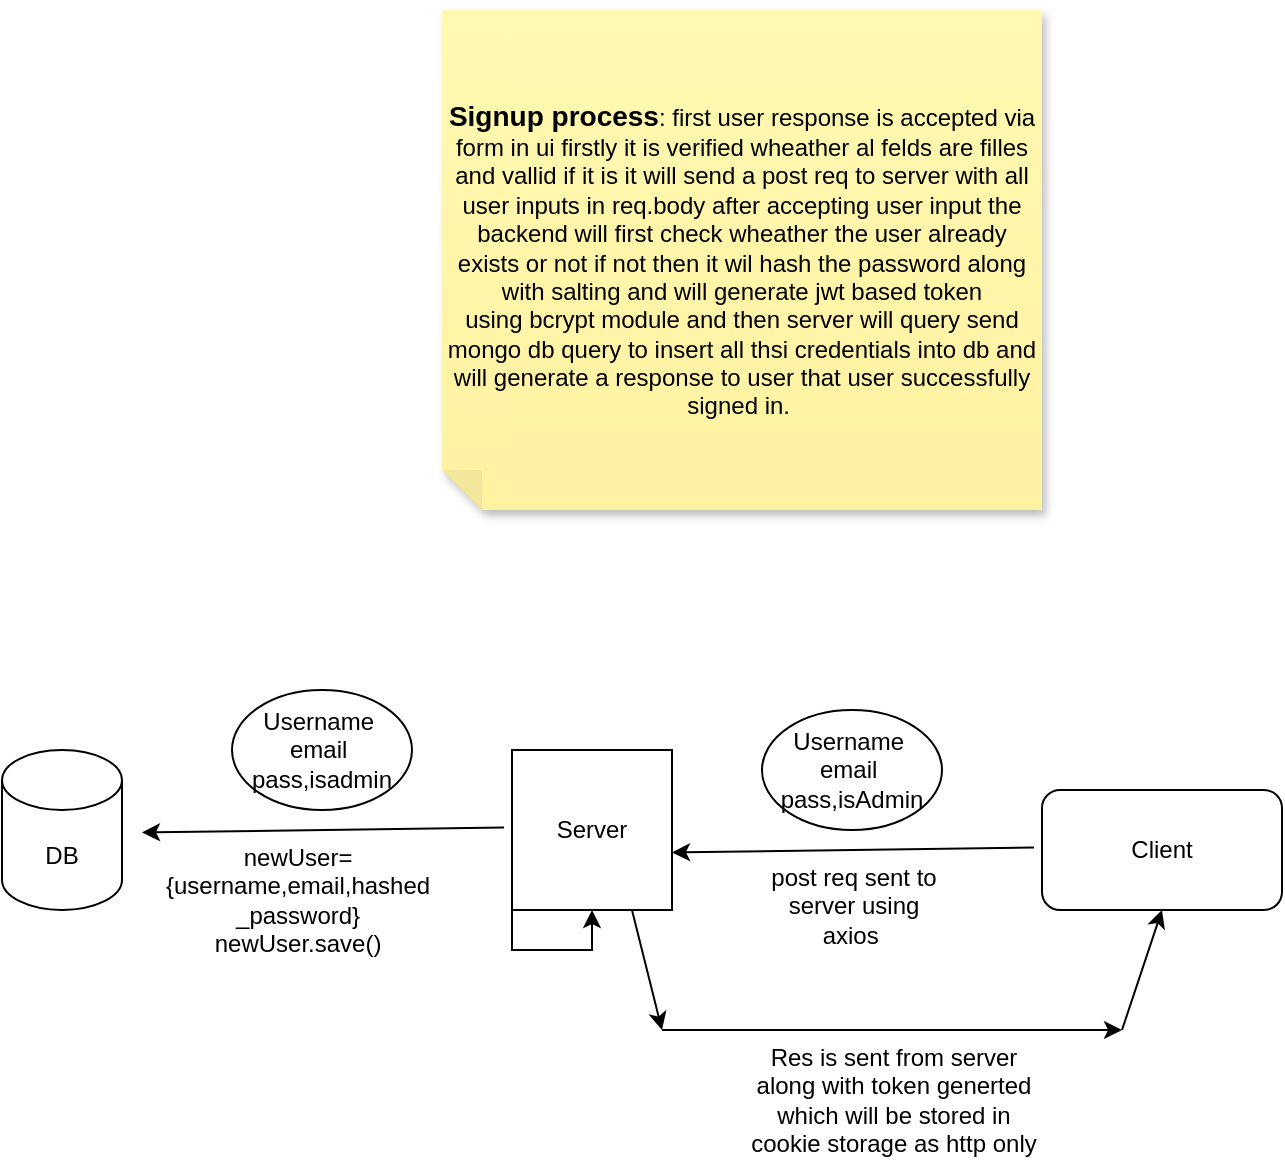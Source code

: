 <mxfile version="26.0.16">
  <diagram name="Page-1" id="Z99IIkKWXr4IUzGCByrZ">
    <mxGraphModel dx="906" dy="1562" grid="1" gridSize="10" guides="1" tooltips="1" connect="1" arrows="1" fold="1" page="1" pageScale="1" pageWidth="850" pageHeight="1100" math="0" shadow="0">
      <root>
        <mxCell id="0" />
        <mxCell id="1" parent="0" />
        <mxCell id="NhjL-Q-qyRTkD1DAVS1f-1" value="Server" style="whiteSpace=wrap;html=1;aspect=fixed;" vertex="1" parent="1">
          <mxGeometry x="345" y="190" width="80" height="80" as="geometry" />
        </mxCell>
        <mxCell id="NhjL-Q-qyRTkD1DAVS1f-2" style="edgeStyle=orthogonalEdgeStyle;rounded=0;orthogonalLoop=1;jettySize=auto;html=1;exitX=0;exitY=1;exitDx=0;exitDy=0;" edge="1" parent="1" source="NhjL-Q-qyRTkD1DAVS1f-1" target="NhjL-Q-qyRTkD1DAVS1f-1">
          <mxGeometry relative="1" as="geometry" />
        </mxCell>
        <mxCell id="NhjL-Q-qyRTkD1DAVS1f-3" value="Client" style="rounded=1;whiteSpace=wrap;html=1;" vertex="1" parent="1">
          <mxGeometry x="610" y="210" width="120" height="60" as="geometry" />
        </mxCell>
        <mxCell id="NhjL-Q-qyRTkD1DAVS1f-4" value="DB" style="shape=cylinder3;whiteSpace=wrap;html=1;boundedLbl=1;backgroundOutline=1;size=15;" vertex="1" parent="1">
          <mxGeometry x="90" y="190" width="60" height="80" as="geometry" />
        </mxCell>
        <mxCell id="NhjL-Q-qyRTkD1DAVS1f-7" value="" style="endArrow=classic;html=1;rounded=0;exitX=-0.033;exitY=0.627;exitDx=0;exitDy=0;exitPerimeter=0;entryX=1;entryY=0.75;entryDx=0;entryDy=0;" edge="1" parent="1">
          <mxGeometry width="50" height="50" relative="1" as="geometry">
            <mxPoint x="606.04" y="238.81" as="sourcePoint" />
            <mxPoint x="425" y="241.19" as="targetPoint" />
          </mxGeometry>
        </mxCell>
        <mxCell id="NhjL-Q-qyRTkD1DAVS1f-8" value="&lt;b&gt;&lt;font style=&quot;font-size: 14px;&quot;&gt;Signup process&lt;/font&gt;&lt;/b&gt;: first user response is accepted via form in ui firstly it is verified wheather al felds are filles and vallid if it is it will send a post req to server with all user inputs in req.body after accepting user input the backend will first check wheather the user already exists or not if not then it wil hash the password along with salting and will generate jwt based token&lt;div&gt;using bcrypt module and then server will query send mongo db query to insert all thsi credentials into db and will generate a response to user that user successfully signed in.&amp;nbsp;&lt;/div&gt;" style="shape=note;whiteSpace=wrap;html=1;backgroundOutline=1;fontColor=#000000;darkOpacity=0.05;fillColor=#FFF9B2;strokeColor=none;fillStyle=solid;direction=west;gradientDirection=north;gradientColor=#FFF2A1;shadow=1;size=20;pointerEvents=1;" vertex="1" parent="1">
          <mxGeometry x="310" y="-180" width="300" height="250" as="geometry" />
        </mxCell>
        <mxCell id="NhjL-Q-qyRTkD1DAVS1f-9" value="Username&amp;nbsp;&lt;div&gt;email&amp;nbsp;&lt;/div&gt;&lt;div&gt;pass,isAdmin&lt;/div&gt;" style="ellipse;whiteSpace=wrap;html=1;" vertex="1" parent="1">
          <mxGeometry x="470" y="170" width="90" height="60" as="geometry" />
        </mxCell>
        <mxCell id="NhjL-Q-qyRTkD1DAVS1f-10" value="&lt;div style=&quot;text-align: center;&quot;&gt;post req sent to server using axios&amp;nbsp;&lt;/div&gt;" style="text;whiteSpace=wrap;html=1;" vertex="1" parent="1">
          <mxGeometry x="470" y="240" width="90" height="70" as="geometry" />
        </mxCell>
        <mxCell id="NhjL-Q-qyRTkD1DAVS1f-11" value="" style="endArrow=classic;html=1;rounded=0;exitX=-0.033;exitY=0.627;exitDx=0;exitDy=0;exitPerimeter=0;entryX=1;entryY=0.75;entryDx=0;entryDy=0;" edge="1" parent="1">
          <mxGeometry width="50" height="50" relative="1" as="geometry">
            <mxPoint x="341.04" y="228.81" as="sourcePoint" />
            <mxPoint x="160" y="231.19" as="targetPoint" />
          </mxGeometry>
        </mxCell>
        <mxCell id="NhjL-Q-qyRTkD1DAVS1f-12" value="Username&amp;nbsp;&lt;div&gt;email&amp;nbsp;&lt;/div&gt;&lt;div&gt;pass,isadmin&lt;/div&gt;" style="ellipse;whiteSpace=wrap;html=1;" vertex="1" parent="1">
          <mxGeometry x="205" y="160" width="90" height="60" as="geometry" />
        </mxCell>
        <mxCell id="NhjL-Q-qyRTkD1DAVS1f-13" value="&lt;div style=&quot;text-align: center;&quot;&gt;newUser={username,email,hashed&lt;/div&gt;&lt;div style=&quot;text-align: center;&quot;&gt;_password}&lt;/div&gt;&lt;div style=&quot;text-align: center;&quot;&gt;newUser.save()&lt;/div&gt;" style="text;whiteSpace=wrap;html=1;" vertex="1" parent="1">
          <mxGeometry x="170" y="230" width="90" height="70" as="geometry" />
        </mxCell>
        <mxCell id="NhjL-Q-qyRTkD1DAVS1f-14" value="" style="endArrow=classic;html=1;rounded=0;" edge="1" parent="1">
          <mxGeometry width="50" height="50" relative="1" as="geometry">
            <mxPoint x="420" y="330" as="sourcePoint" />
            <mxPoint x="650" y="330" as="targetPoint" />
          </mxGeometry>
        </mxCell>
        <mxCell id="NhjL-Q-qyRTkD1DAVS1f-15" value="" style="endArrow=classic;html=1;rounded=0;exitX=0.75;exitY=1;exitDx=0;exitDy=0;" edge="1" parent="1" source="NhjL-Q-qyRTkD1DAVS1f-1">
          <mxGeometry width="50" height="50" relative="1" as="geometry">
            <mxPoint x="400" y="310" as="sourcePoint" />
            <mxPoint x="420" y="330" as="targetPoint" />
          </mxGeometry>
        </mxCell>
        <mxCell id="NhjL-Q-qyRTkD1DAVS1f-17" value="" style="endArrow=classic;html=1;rounded=0;entryX=0.5;entryY=1;entryDx=0;entryDy=0;" edge="1" parent="1" target="NhjL-Q-qyRTkD1DAVS1f-3">
          <mxGeometry width="50" height="50" relative="1" as="geometry">
            <mxPoint x="650" y="330" as="sourcePoint" />
            <mxPoint x="410" y="40" as="targetPoint" />
          </mxGeometry>
        </mxCell>
        <mxCell id="NhjL-Q-qyRTkD1DAVS1f-18" value="&lt;div style=&quot;text-align: center;&quot;&gt;Res is sent from server along with token generted which will be stored in cookie storage as http only&lt;/div&gt;" style="text;whiteSpace=wrap;html=1;" vertex="1" parent="1">
          <mxGeometry x="460" y="330" width="150" height="70" as="geometry" />
        </mxCell>
      </root>
    </mxGraphModel>
  </diagram>
</mxfile>
